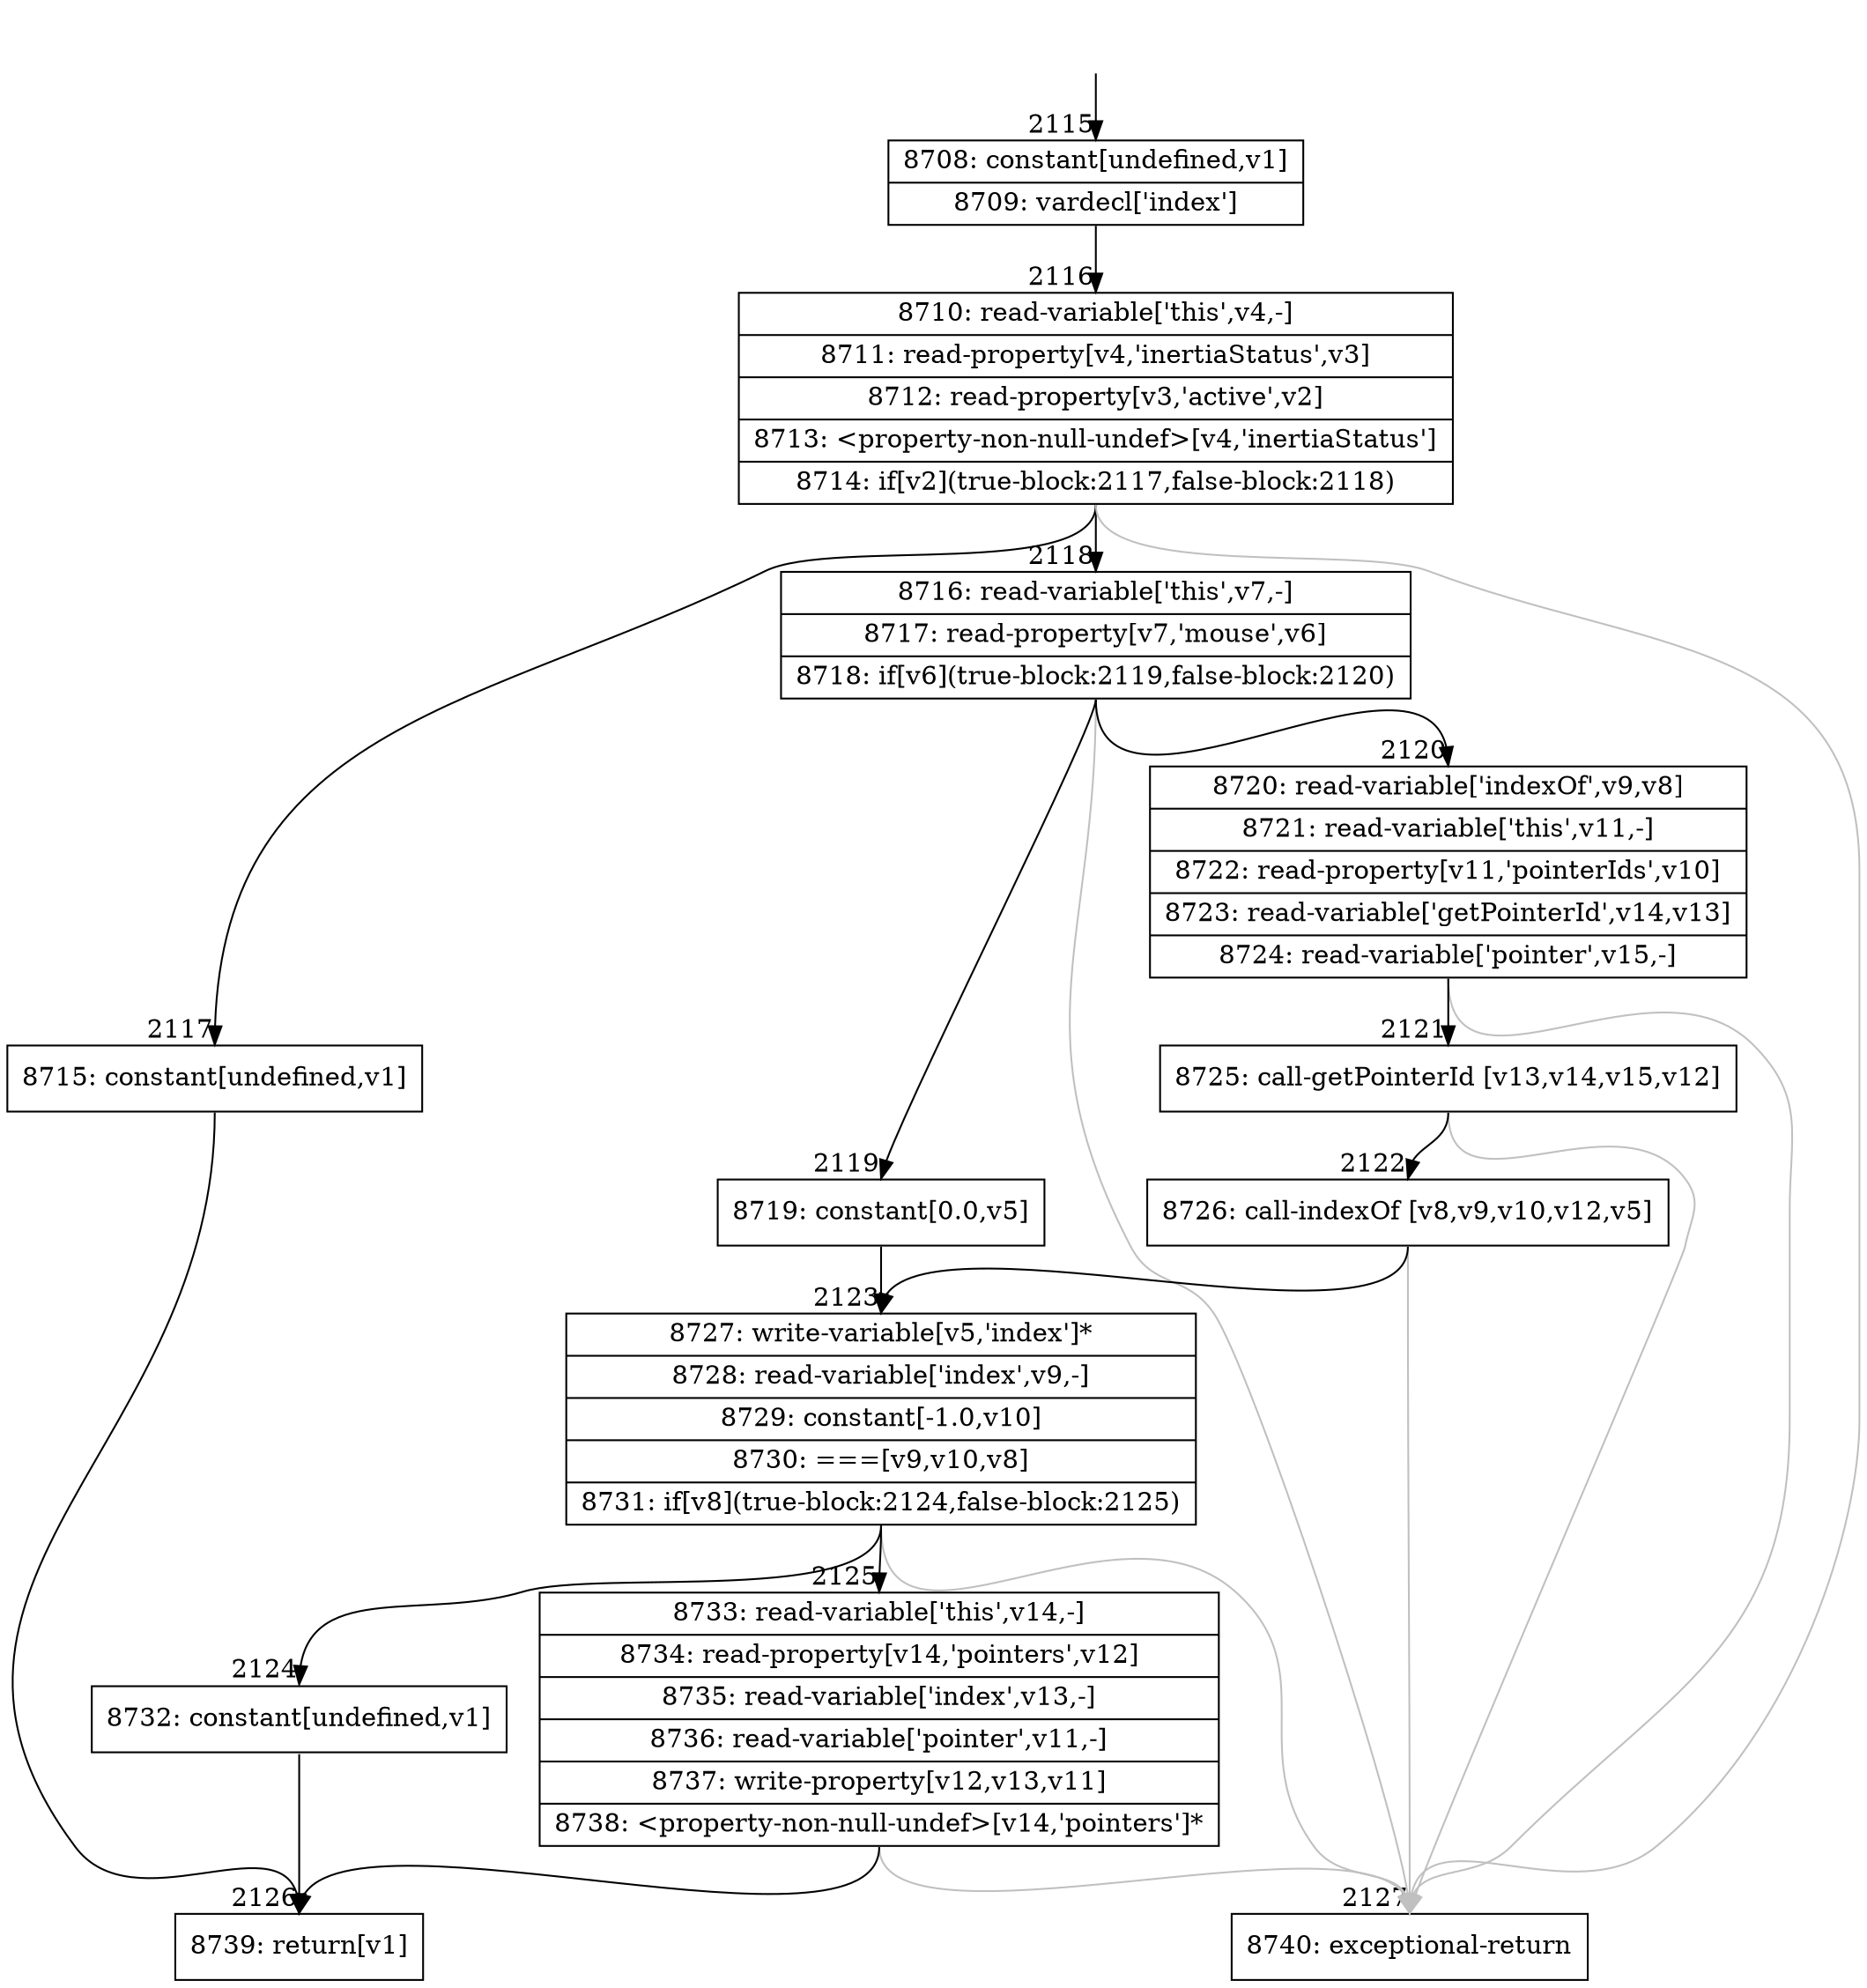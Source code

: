 digraph {
rankdir="TD"
BB_entry102[shape=none,label=""];
BB_entry102 -> BB2115 [tailport=s, headport=n, headlabel="    2115"]
BB2115 [shape=record label="{8708: constant[undefined,v1]|8709: vardecl['index']}" ] 
BB2115 -> BB2116 [tailport=s, headport=n, headlabel="      2116"]
BB2116 [shape=record label="{8710: read-variable['this',v4,-]|8711: read-property[v4,'inertiaStatus',v3]|8712: read-property[v3,'active',v2]|8713: \<property-non-null-undef\>[v4,'inertiaStatus']|8714: if[v2](true-block:2117,false-block:2118)}" ] 
BB2116 -> BB2117 [tailport=s, headport=n, headlabel="      2117"]
BB2116 -> BB2118 [tailport=s, headport=n, headlabel="      2118"]
BB2116 -> BB2127 [tailport=s, headport=n, color=gray, headlabel="      2127"]
BB2117 [shape=record label="{8715: constant[undefined,v1]}" ] 
BB2117 -> BB2126 [tailport=s, headport=n, headlabel="      2126"]
BB2118 [shape=record label="{8716: read-variable['this',v7,-]|8717: read-property[v7,'mouse',v6]|8718: if[v6](true-block:2119,false-block:2120)}" ] 
BB2118 -> BB2119 [tailport=s, headport=n, headlabel="      2119"]
BB2118 -> BB2120 [tailport=s, headport=n, headlabel="      2120"]
BB2118 -> BB2127 [tailport=s, headport=n, color=gray]
BB2119 [shape=record label="{8719: constant[0.0,v5]}" ] 
BB2119 -> BB2123 [tailport=s, headport=n, headlabel="      2123"]
BB2120 [shape=record label="{8720: read-variable['indexOf',v9,v8]|8721: read-variable['this',v11,-]|8722: read-property[v11,'pointerIds',v10]|8723: read-variable['getPointerId',v14,v13]|8724: read-variable['pointer',v15,-]}" ] 
BB2120 -> BB2121 [tailport=s, headport=n, headlabel="      2121"]
BB2120 -> BB2127 [tailport=s, headport=n, color=gray]
BB2121 [shape=record label="{8725: call-getPointerId [v13,v14,v15,v12]}" ] 
BB2121 -> BB2122 [tailport=s, headport=n, headlabel="      2122"]
BB2121 -> BB2127 [tailport=s, headport=n, color=gray]
BB2122 [shape=record label="{8726: call-indexOf [v8,v9,v10,v12,v5]}" ] 
BB2122 -> BB2123 [tailport=s, headport=n]
BB2122 -> BB2127 [tailport=s, headport=n, color=gray]
BB2123 [shape=record label="{8727: write-variable[v5,'index']*|8728: read-variable['index',v9,-]|8729: constant[-1.0,v10]|8730: ===[v9,v10,v8]|8731: if[v8](true-block:2124,false-block:2125)}" ] 
BB2123 -> BB2124 [tailport=s, headport=n, headlabel="      2124"]
BB2123 -> BB2125 [tailport=s, headport=n, headlabel="      2125"]
BB2123 -> BB2127 [tailport=s, headport=n, color=gray]
BB2124 [shape=record label="{8732: constant[undefined,v1]}" ] 
BB2124 -> BB2126 [tailport=s, headport=n]
BB2125 [shape=record label="{8733: read-variable['this',v14,-]|8734: read-property[v14,'pointers',v12]|8735: read-variable['index',v13,-]|8736: read-variable['pointer',v11,-]|8737: write-property[v12,v13,v11]|8738: \<property-non-null-undef\>[v14,'pointers']*}" ] 
BB2125 -> BB2126 [tailport=s, headport=n]
BB2125 -> BB2127 [tailport=s, headport=n, color=gray]
BB2126 [shape=record label="{8739: return[v1]}" ] 
BB2127 [shape=record label="{8740: exceptional-return}" ] 
//#$~ 2728
}
